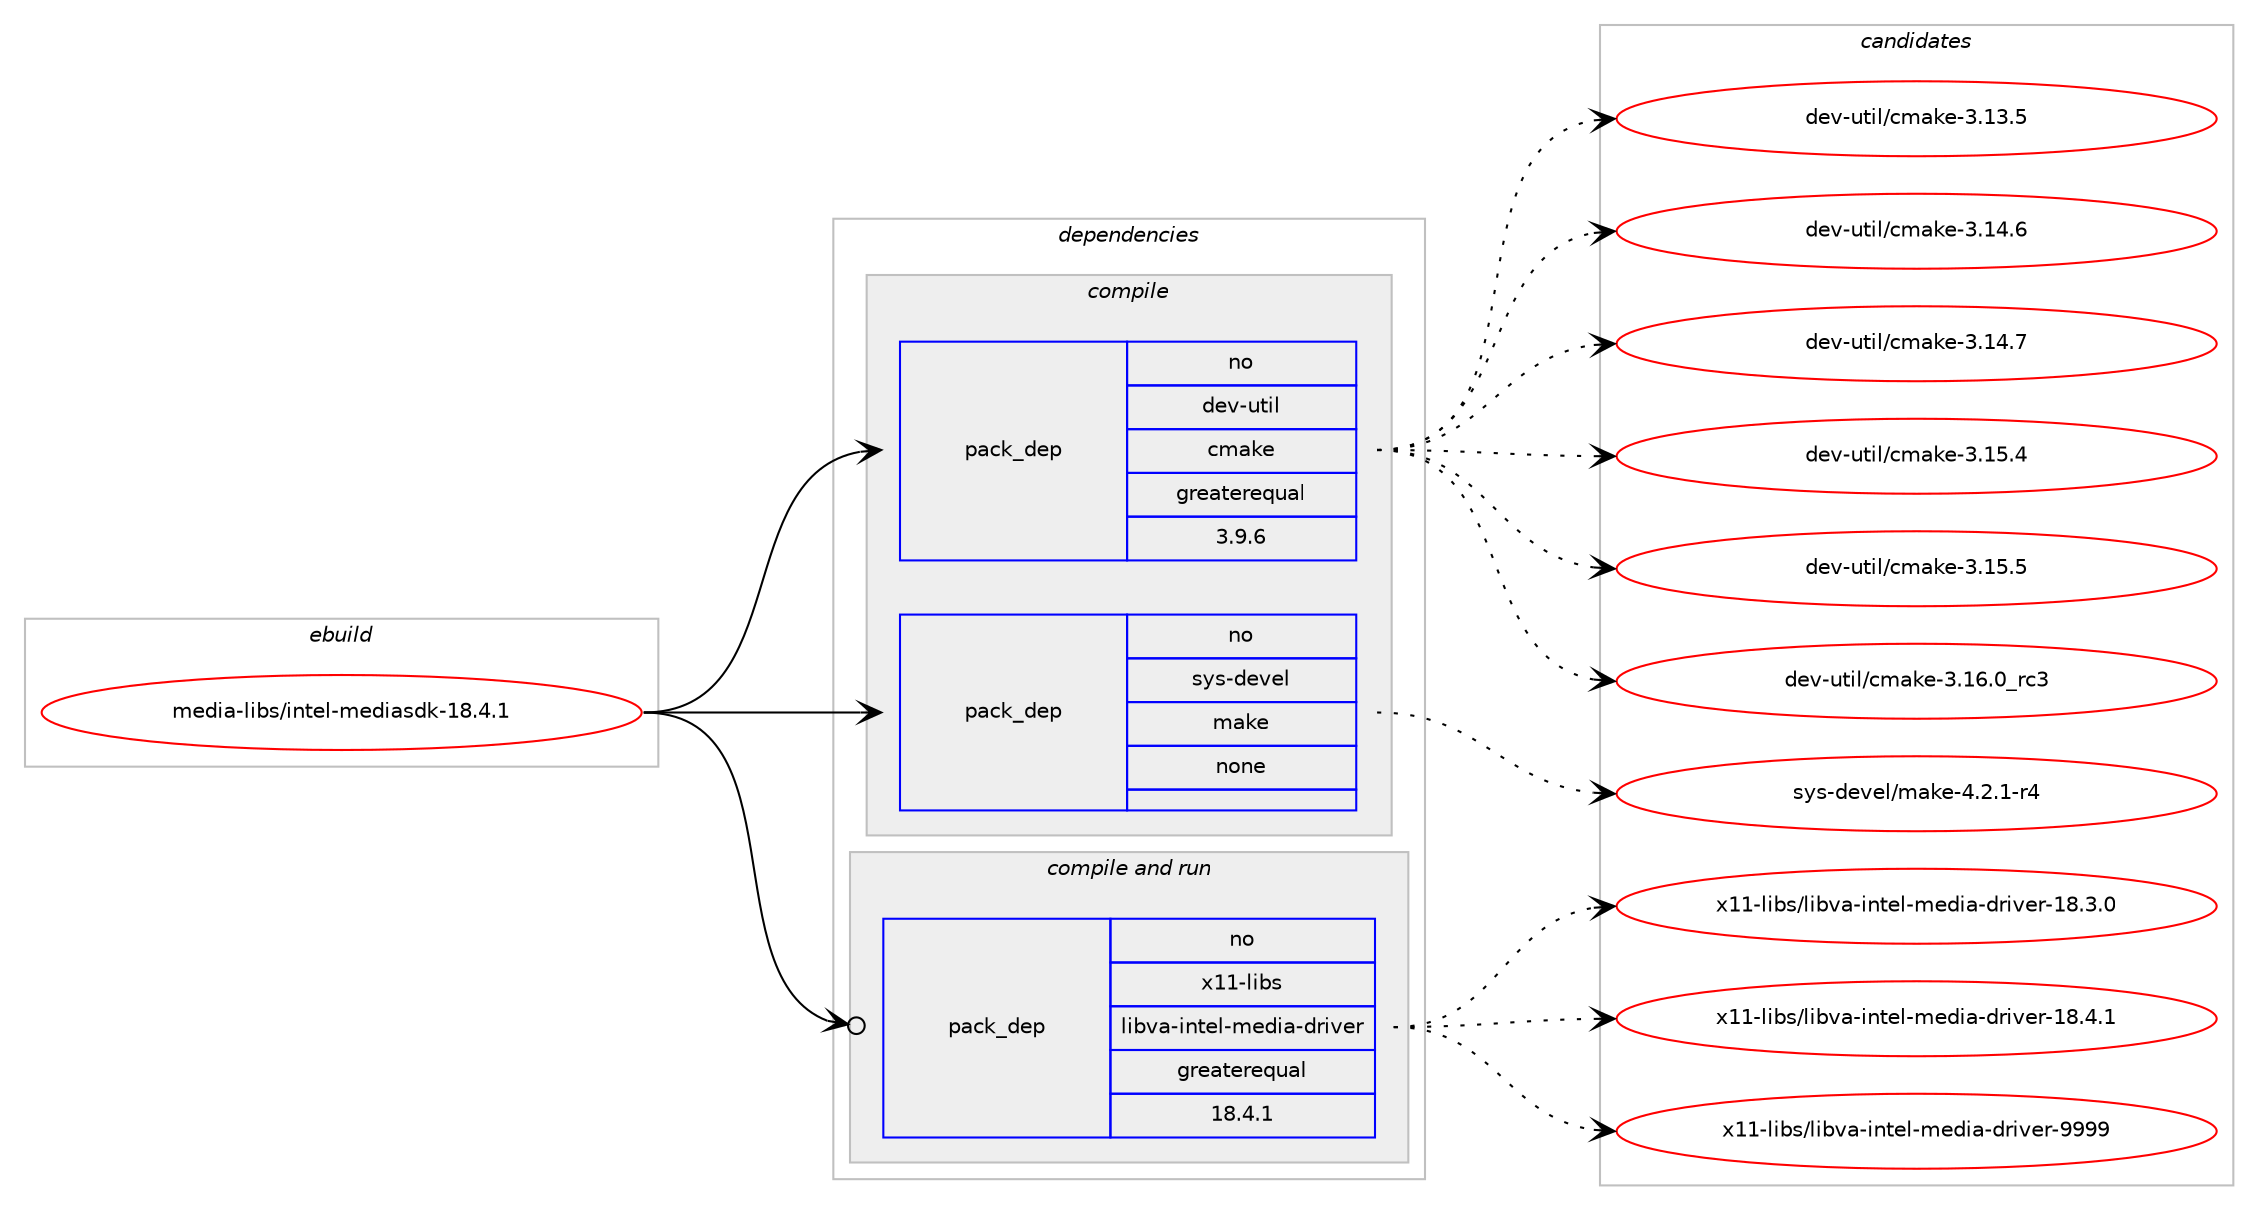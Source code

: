 digraph prolog {

# *************
# Graph options
# *************

newrank=true;
concentrate=true;
compound=true;
graph [rankdir=LR,fontname=Helvetica,fontsize=10,ranksep=1.5];#, ranksep=2.5, nodesep=0.2];
edge  [arrowhead=vee];
node  [fontname=Helvetica,fontsize=10];

# **********
# The ebuild
# **********

subgraph cluster_leftcol {
color=gray;
rank=same;
label=<<i>ebuild</i>>;
id [label="media-libs/intel-mediasdk-18.4.1", color=red, width=4, href="../media-libs/intel-mediasdk-18.4.1.svg"];
}

# ****************
# The dependencies
# ****************

subgraph cluster_midcol {
color=gray;
label=<<i>dependencies</i>>;
subgraph cluster_compile {
fillcolor="#eeeeee";
style=filled;
label=<<i>compile</i>>;
subgraph pack581647 {
dependency786624 [label=<<TABLE BORDER="0" CELLBORDER="1" CELLSPACING="0" CELLPADDING="4" WIDTH="220"><TR><TD ROWSPAN="6" CELLPADDING="30">pack_dep</TD></TR><TR><TD WIDTH="110">no</TD></TR><TR><TD>dev-util</TD></TR><TR><TD>cmake</TD></TR><TR><TD>greaterequal</TD></TR><TR><TD>3.9.6</TD></TR></TABLE>>, shape=none, color=blue];
}
id:e -> dependency786624:w [weight=20,style="solid",arrowhead="vee"];
subgraph pack581648 {
dependency786625 [label=<<TABLE BORDER="0" CELLBORDER="1" CELLSPACING="0" CELLPADDING="4" WIDTH="220"><TR><TD ROWSPAN="6" CELLPADDING="30">pack_dep</TD></TR><TR><TD WIDTH="110">no</TD></TR><TR><TD>sys-devel</TD></TR><TR><TD>make</TD></TR><TR><TD>none</TD></TR><TR><TD></TD></TR></TABLE>>, shape=none, color=blue];
}
id:e -> dependency786625:w [weight=20,style="solid",arrowhead="vee"];
}
subgraph cluster_compileandrun {
fillcolor="#eeeeee";
style=filled;
label=<<i>compile and run</i>>;
subgraph pack581649 {
dependency786626 [label=<<TABLE BORDER="0" CELLBORDER="1" CELLSPACING="0" CELLPADDING="4" WIDTH="220"><TR><TD ROWSPAN="6" CELLPADDING="30">pack_dep</TD></TR><TR><TD WIDTH="110">no</TD></TR><TR><TD>x11-libs</TD></TR><TR><TD>libva-intel-media-driver</TD></TR><TR><TD>greaterequal</TD></TR><TR><TD>18.4.1</TD></TR></TABLE>>, shape=none, color=blue];
}
id:e -> dependency786626:w [weight=20,style="solid",arrowhead="odotvee"];
}
subgraph cluster_run {
fillcolor="#eeeeee";
style=filled;
label=<<i>run</i>>;
}
}

# **************
# The candidates
# **************

subgraph cluster_choices {
rank=same;
color=gray;
label=<<i>candidates</i>>;

subgraph choice581647 {
color=black;
nodesep=1;
choice1001011184511711610510847991099710710145514649514653 [label="dev-util/cmake-3.13.5", color=red, width=4,href="../dev-util/cmake-3.13.5.svg"];
choice1001011184511711610510847991099710710145514649524654 [label="dev-util/cmake-3.14.6", color=red, width=4,href="../dev-util/cmake-3.14.6.svg"];
choice1001011184511711610510847991099710710145514649524655 [label="dev-util/cmake-3.14.7", color=red, width=4,href="../dev-util/cmake-3.14.7.svg"];
choice1001011184511711610510847991099710710145514649534652 [label="dev-util/cmake-3.15.4", color=red, width=4,href="../dev-util/cmake-3.15.4.svg"];
choice1001011184511711610510847991099710710145514649534653 [label="dev-util/cmake-3.15.5", color=red, width=4,href="../dev-util/cmake-3.15.5.svg"];
choice1001011184511711610510847991099710710145514649544648951149951 [label="dev-util/cmake-3.16.0_rc3", color=red, width=4,href="../dev-util/cmake-3.16.0_rc3.svg"];
dependency786624:e -> choice1001011184511711610510847991099710710145514649514653:w [style=dotted,weight="100"];
dependency786624:e -> choice1001011184511711610510847991099710710145514649524654:w [style=dotted,weight="100"];
dependency786624:e -> choice1001011184511711610510847991099710710145514649524655:w [style=dotted,weight="100"];
dependency786624:e -> choice1001011184511711610510847991099710710145514649534652:w [style=dotted,weight="100"];
dependency786624:e -> choice1001011184511711610510847991099710710145514649534653:w [style=dotted,weight="100"];
dependency786624:e -> choice1001011184511711610510847991099710710145514649544648951149951:w [style=dotted,weight="100"];
}
subgraph choice581648 {
color=black;
nodesep=1;
choice1151211154510010111810110847109971071014552465046494511452 [label="sys-devel/make-4.2.1-r4", color=red, width=4,href="../sys-devel/make-4.2.1-r4.svg"];
dependency786625:e -> choice1151211154510010111810110847109971071014552465046494511452:w [style=dotted,weight="100"];
}
subgraph choice581649 {
color=black;
nodesep=1;
choice120494945108105981154710810598118974510511011610110845109101100105974510011410511810111445495646514648 [label="x11-libs/libva-intel-media-driver-18.3.0", color=red, width=4,href="../x11-libs/libva-intel-media-driver-18.3.0.svg"];
choice120494945108105981154710810598118974510511011610110845109101100105974510011410511810111445495646524649 [label="x11-libs/libva-intel-media-driver-18.4.1", color=red, width=4,href="../x11-libs/libva-intel-media-driver-18.4.1.svg"];
choice12049494510810598115471081059811897451051101161011084510910110010597451001141051181011144557575757 [label="x11-libs/libva-intel-media-driver-9999", color=red, width=4,href="../x11-libs/libva-intel-media-driver-9999.svg"];
dependency786626:e -> choice120494945108105981154710810598118974510511011610110845109101100105974510011410511810111445495646514648:w [style=dotted,weight="100"];
dependency786626:e -> choice120494945108105981154710810598118974510511011610110845109101100105974510011410511810111445495646524649:w [style=dotted,weight="100"];
dependency786626:e -> choice12049494510810598115471081059811897451051101161011084510910110010597451001141051181011144557575757:w [style=dotted,weight="100"];
}
}

}

